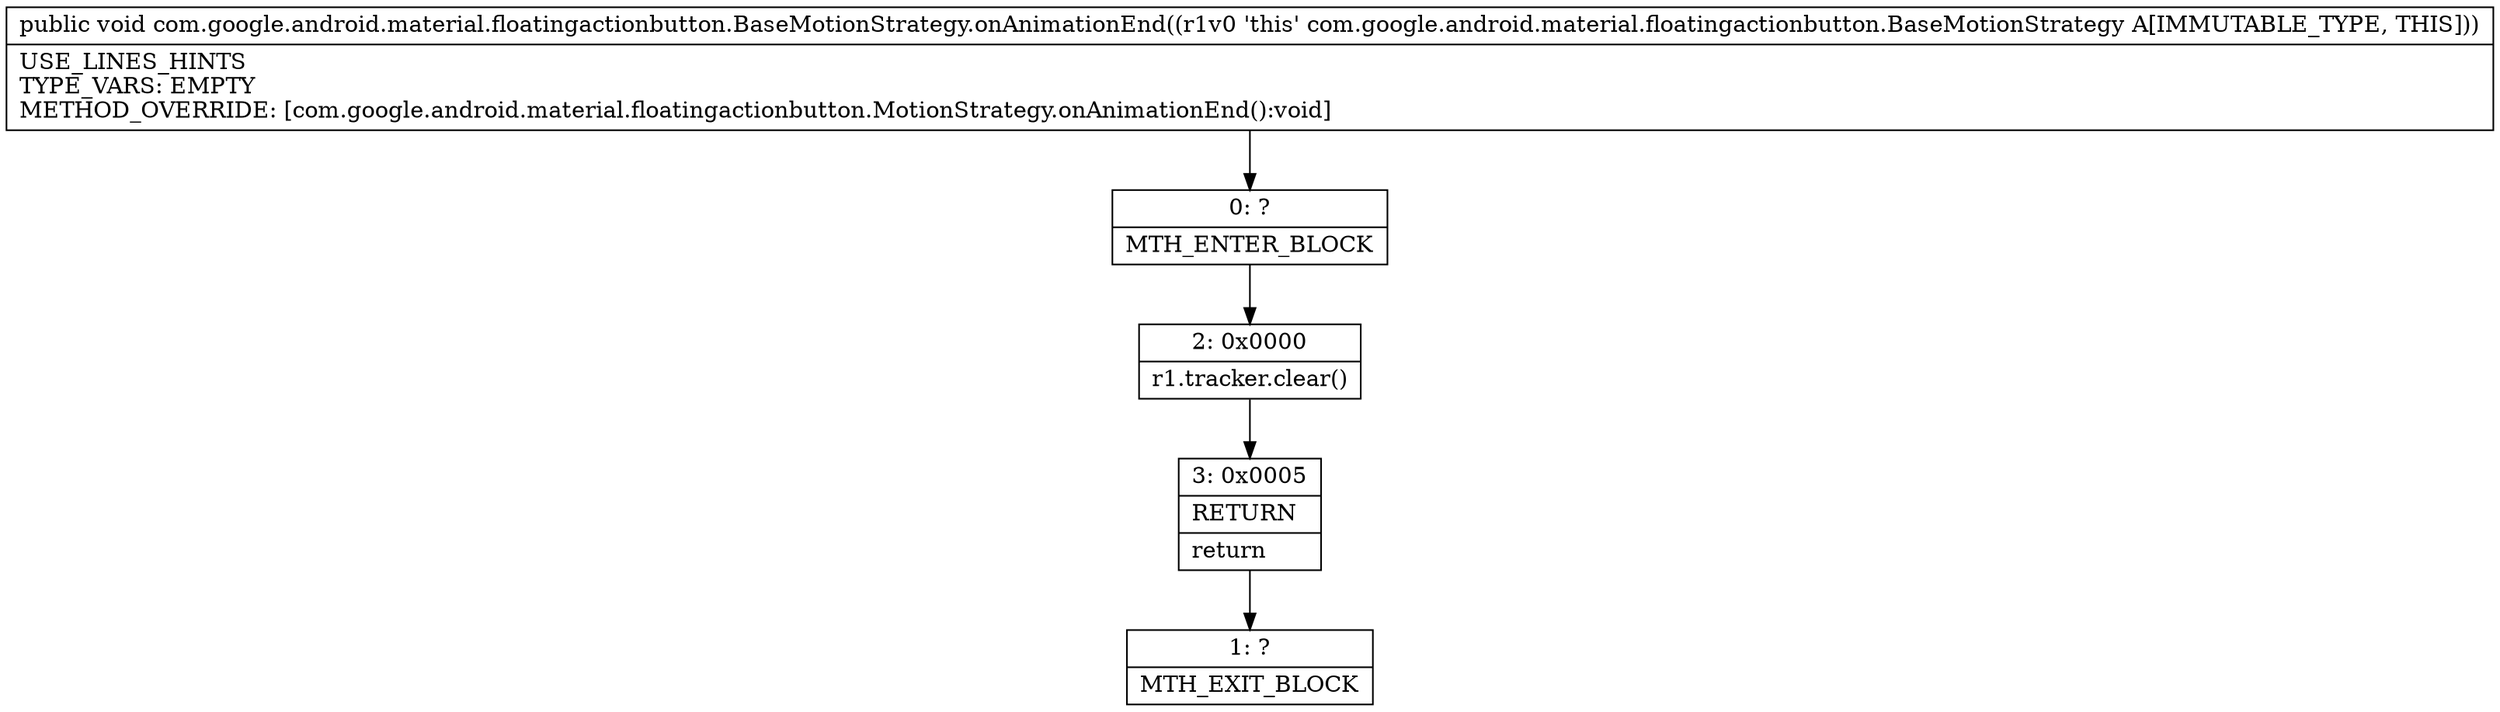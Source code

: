 digraph "CFG forcom.google.android.material.floatingactionbutton.BaseMotionStrategy.onAnimationEnd()V" {
Node_0 [shape=record,label="{0\:\ ?|MTH_ENTER_BLOCK\l}"];
Node_2 [shape=record,label="{2\:\ 0x0000|r1.tracker.clear()\l}"];
Node_3 [shape=record,label="{3\:\ 0x0005|RETURN\l|return\l}"];
Node_1 [shape=record,label="{1\:\ ?|MTH_EXIT_BLOCK\l}"];
MethodNode[shape=record,label="{public void com.google.android.material.floatingactionbutton.BaseMotionStrategy.onAnimationEnd((r1v0 'this' com.google.android.material.floatingactionbutton.BaseMotionStrategy A[IMMUTABLE_TYPE, THIS]))  | USE_LINES_HINTS\lTYPE_VARS: EMPTY\lMETHOD_OVERRIDE: [com.google.android.material.floatingactionbutton.MotionStrategy.onAnimationEnd():void]\l}"];
MethodNode -> Node_0;Node_0 -> Node_2;
Node_2 -> Node_3;
Node_3 -> Node_1;
}


